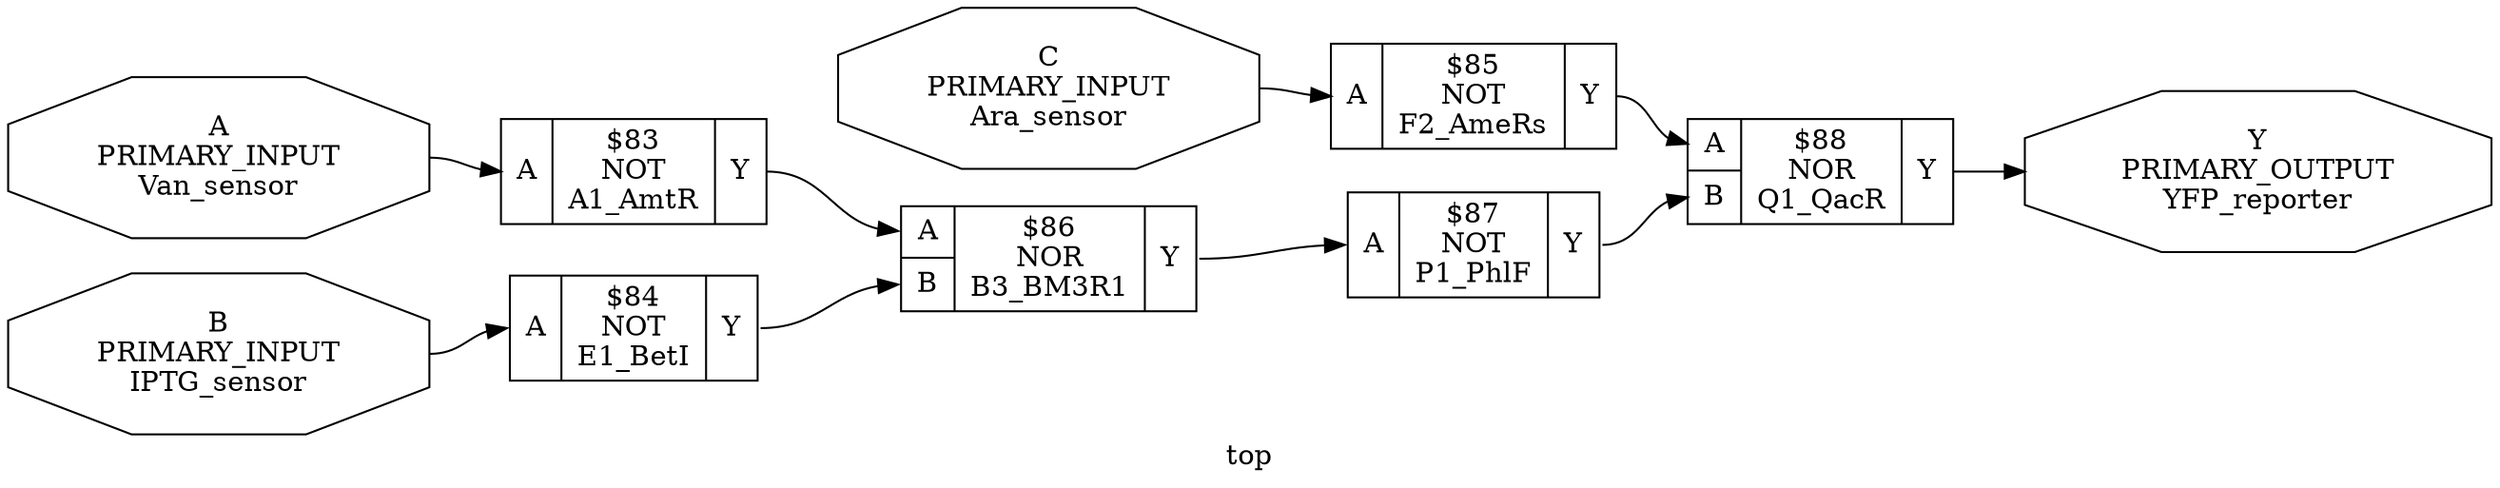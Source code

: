digraph "top" {
label="top";
rankdir="LR";
remincross=true;
n6 [ shape=octagon, label="A\nPRIMARY_INPUT\nVan_sensor", fontcolor="black"];
n7 [ shape=octagon, label="B\nPRIMARY_INPUT\nIPTG_sensor", fontcolor="black"];
n8 [ shape=octagon, label="C\nPRIMARY_INPUT\nAra_sensor", fontcolor="black"];
n9 [ shape=octagon, label="Y\nPRIMARY_OUTPUT\nYFP_reporter", fontcolor="black"];
c10 [ shape=record, label="{{<p6> A}|$83\nNOT\nA1_AmtR|{<p9> Y}}",  ];
c11 [ shape=record, label="{{<p6> A}|$84\nNOT\nE1_BetI|{<p9> Y}}",  ];
c12 [ shape=record, label="{{<p6> A}|$85\nNOT\nF2_AmeRs|{<p9> Y}}",  ];
c13 [ shape=record, label="{{<p6> A|<p7> B}|$86\nNOR\nB3_BM3R1|{<p9> Y}}",  ];
c14 [ shape=record, label="{{<p6> A}|$87\nNOT\nP1_PhlF|{<p9> Y}}",  ];
c15 [ shape=record, label="{{<p6> A|<p7> B}|$88\nNOR\nQ1_QacR|{<p9> Y}}",  ];
c10:p9:e -> c13:p6:w [color="black", fontcolor="black", label=""];
c11:p9:e -> c13:p7:w [color="black", fontcolor="black", label=""];
c12:p9:e -> c15:p6:w [color="black", fontcolor="black", label=""];
c13:p9:e -> c14:p6:w [color="black", fontcolor="black", label=""];
c14:p9:e -> c15:p7:w [color="black", fontcolor="black", label=""];
n6:e -> c10:p6:w [color="black", fontcolor="black", label=""];
n7:e -> c11:p6:w [color="black", fontcolor="black", label=""];
n8:e -> c12:p6:w [color="black", fontcolor="black", label=""];
c15:p9:e -> n9:w [color="black", fontcolor="black", label=""];
}
